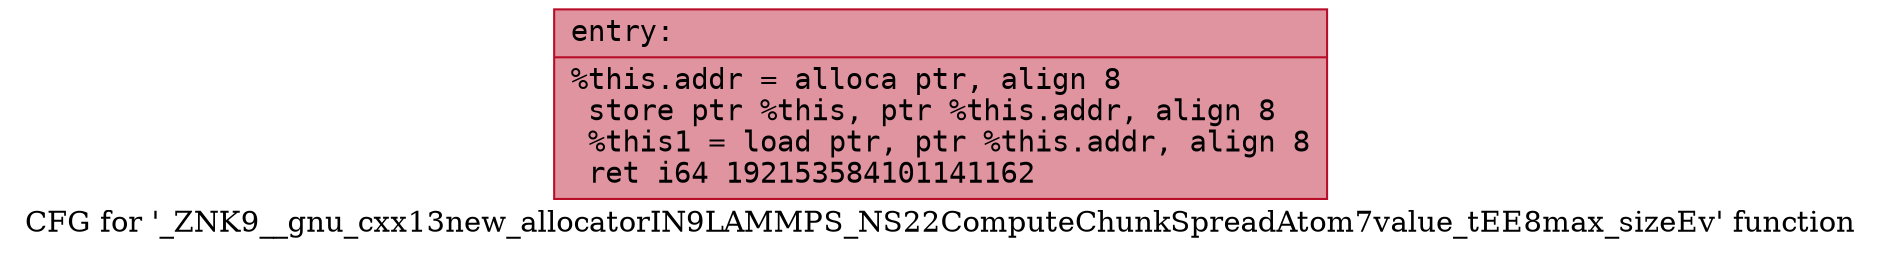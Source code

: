 digraph "CFG for '_ZNK9__gnu_cxx13new_allocatorIN9LAMMPS_NS22ComputeChunkSpreadAtom7value_tEE8max_sizeEv' function" {
	label="CFG for '_ZNK9__gnu_cxx13new_allocatorIN9LAMMPS_NS22ComputeChunkSpreadAtom7value_tEE8max_sizeEv' function";

	Node0x55a8964adb60 [shape=record,color="#b70d28ff", style=filled, fillcolor="#b70d2870" fontname="Courier",label="{entry:\l|  %this.addr = alloca ptr, align 8\l  store ptr %this, ptr %this.addr, align 8\l  %this1 = load ptr, ptr %this.addr, align 8\l  ret i64 192153584101141162\l}"];
}
